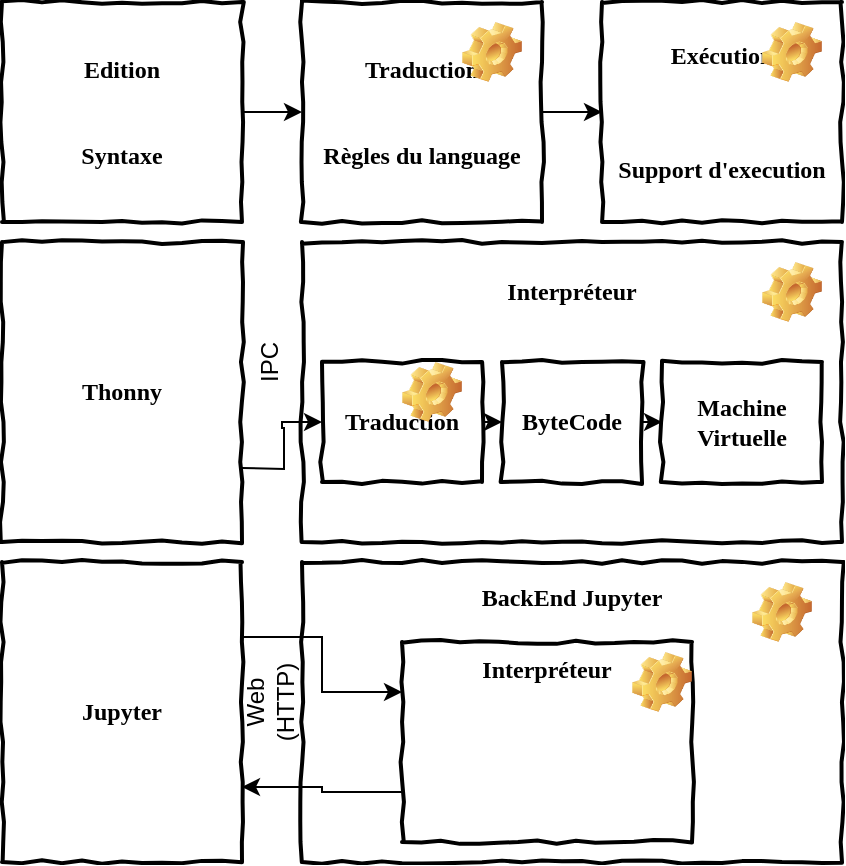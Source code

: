 <mxfile version="10.7.4" type="device"><diagram id="UXtzBCLsXq6ZraBdr0tg" name="Page-1"><mxGraphModel dx="918" dy="642" grid="1" gridSize="10" guides="1" tooltips="1" connect="1" arrows="1" fold="1" page="1" pageScale="1" pageWidth="826" pageHeight="1169" math="0" shadow="0"><root><mxCell id="0"/><mxCell id="1" parent="0"/><mxCell id="FccrfQptQl8qDRl1SpVp-28" value="&lt;div&gt;BackEnd Jupyter&lt;/div&gt;&lt;div&gt;&lt;br&gt;&lt;/div&gt;&lt;div&gt;&lt;br&gt;&lt;/div&gt;&lt;div&gt;&lt;br&gt;&lt;/div&gt;&lt;div&gt;&lt;br&gt;&lt;/div&gt;&lt;div&gt;&lt;br&gt;&lt;/div&gt;&lt;div&gt;&lt;br&gt;&lt;/div&gt;&lt;div&gt;&lt;br&gt;&lt;/div&gt;&lt;div&gt;&lt;br&gt;&lt;/div&gt;" style="html=1;whiteSpace=wrap;comic=1;strokeWidth=2;fontFamily=Comic Sans MS;fontStyle=1;" vertex="1" parent="1"><mxGeometry x="170" y="300" width="270" height="150" as="geometry"/></mxCell><mxCell id="FccrfQptQl8qDRl1SpVp-17" value="&lt;div&gt;Interpréteur&lt;/div&gt;&lt;div&gt;&lt;br&gt;&lt;/div&gt;&lt;div&gt;&lt;br&gt;&lt;/div&gt;&lt;div&gt;&lt;br&gt;&lt;/div&gt;&lt;div&gt;&lt;br&gt;&lt;/div&gt;&lt;div&gt;&lt;br&gt;&lt;/div&gt;&lt;div&gt;&lt;br&gt;&lt;/div&gt;&lt;div&gt;&lt;br&gt;&lt;/div&gt;" style="html=1;whiteSpace=wrap;comic=1;strokeWidth=2;fontFamily=Comic Sans MS;fontStyle=1;" vertex="1" parent="1"><mxGeometry x="170" y="140" width="270" height="150" as="geometry"/></mxCell><mxCell id="FccrfQptQl8qDRl1SpVp-10" style="edgeStyle=orthogonalEdgeStyle;rounded=0;orthogonalLoop=1;jettySize=auto;html=1;exitX=1;exitY=0.5;exitDx=0;exitDy=0;" edge="1" parent="1" source="FccrfQptQl8qDRl1SpVp-2" target="FccrfQptQl8qDRl1SpVp-3"><mxGeometry relative="1" as="geometry"/></mxCell><mxCell id="FccrfQptQl8qDRl1SpVp-2" value="&lt;div&gt;Edition&lt;/div&gt;&lt;div&gt;&lt;br&gt;&lt;/div&gt;&lt;div&gt;&lt;br&gt;&lt;/div&gt;&lt;div&gt;Syntaxe&lt;br&gt;&lt;/div&gt;" style="html=1;whiteSpace=wrap;comic=1;strokeWidth=2;fontFamily=Comic Sans MS;fontStyle=1;" vertex="1" parent="1"><mxGeometry x="20" y="20" width="120" height="110" as="geometry"/></mxCell><mxCell id="FccrfQptQl8qDRl1SpVp-11" style="edgeStyle=orthogonalEdgeStyle;rounded=0;orthogonalLoop=1;jettySize=auto;html=1;exitX=1;exitY=0.5;exitDx=0;exitDy=0;entryX=0;entryY=0.5;entryDx=0;entryDy=0;" edge="1" parent="1" source="FccrfQptQl8qDRl1SpVp-3" target="FccrfQptQl8qDRl1SpVp-5"><mxGeometry relative="1" as="geometry"/></mxCell><mxCell id="FccrfQptQl8qDRl1SpVp-3" value="&lt;div&gt;Traduction&lt;/div&gt;&lt;div&gt;&lt;br&gt;&lt;/div&gt;&lt;div&gt;&lt;br&gt;&lt;/div&gt;&lt;div&gt;Règles du language&lt;br&gt;&lt;/div&gt;" style="html=1;whiteSpace=wrap;comic=1;strokeWidth=2;fontFamily=Comic Sans MS;fontStyle=1;" vertex="1" parent="1"><mxGeometry x="170" y="20" width="120" height="110" as="geometry"/></mxCell><mxCell id="FccrfQptQl8qDRl1SpVp-4" value="" style="shape=image;html=1;verticalLabelPosition=bottom;labelBackgroundColor=#ffffff;verticalAlign=top;imageAspect=0;image=img/clipart/Gear_128x128.png" vertex="1" parent="1"><mxGeometry x="250" y="30" width="30" height="30" as="geometry"/></mxCell><mxCell id="FccrfQptQl8qDRl1SpVp-5" value="&lt;div&gt;Exécution&lt;/div&gt;&lt;div&gt;&lt;br&gt;&lt;/div&gt;&lt;div&gt;&lt;br&gt;&lt;/div&gt;&lt;div&gt;&lt;br&gt;&lt;/div&gt;&lt;div&gt;Support d'execution&lt;/div&gt;" style="html=1;whiteSpace=wrap;comic=1;strokeWidth=2;fontFamily=Comic Sans MS;fontStyle=1;" vertex="1" parent="1"><mxGeometry x="320" y="20" width="120" height="110" as="geometry"/></mxCell><mxCell id="FccrfQptQl8qDRl1SpVp-6" value="" style="shape=image;html=1;verticalLabelPosition=bottom;labelBackgroundColor=#ffffff;verticalAlign=top;imageAspect=0;image=img/clipart/Gear_128x128.png" vertex="1" parent="1"><mxGeometry x="400" y="30" width="30" height="30" as="geometry"/></mxCell><mxCell id="FccrfQptQl8qDRl1SpVp-20" style="edgeStyle=orthogonalEdgeStyle;rounded=0;orthogonalLoop=1;jettySize=auto;html=1;exitX=1;exitY=0.75;exitDx=0;exitDy=0;entryX=0;entryY=0.5;entryDx=0;entryDy=0;" edge="1" parent="1" target="FccrfQptQl8qDRl1SpVp-15"><mxGeometry relative="1" as="geometry"><mxPoint x="140" y="253" as="sourcePoint"/></mxGeometry></mxCell><mxCell id="FccrfQptQl8qDRl1SpVp-18" value="" style="shape=image;html=1;verticalLabelPosition=bottom;labelBackgroundColor=#ffffff;verticalAlign=top;imageAspect=0;image=img/clipart/Gear_128x128.png" vertex="1" parent="1"><mxGeometry x="400" y="150" width="30" height="30" as="geometry"/></mxCell><mxCell id="FccrfQptQl8qDRl1SpVp-19" value="" style="group" vertex="1" connectable="0" parent="1"><mxGeometry x="180" y="200" width="110" height="60" as="geometry"/></mxCell><mxCell id="FccrfQptQl8qDRl1SpVp-15" value="&lt;div&gt;Traduction&lt;/div&gt;" style="html=1;whiteSpace=wrap;comic=1;strokeWidth=2;fontFamily=Comic Sans MS;fontStyle=1;" vertex="1" parent="FccrfQptQl8qDRl1SpVp-19"><mxGeometry width="80" height="60" as="geometry"/></mxCell><mxCell id="FccrfQptQl8qDRl1SpVp-16" value="" style="shape=image;html=1;verticalLabelPosition=bottom;labelBackgroundColor=#ffffff;verticalAlign=top;imageAspect=0;image=img/clipart/Gear_128x128.png" vertex="1" parent="FccrfQptQl8qDRl1SpVp-19"><mxGeometry x="40" width="30" height="30" as="geometry"/></mxCell><mxCell id="FccrfQptQl8qDRl1SpVp-24" style="edgeStyle=orthogonalEdgeStyle;rounded=0;orthogonalLoop=1;jettySize=auto;html=1;exitX=1;exitY=0.5;exitDx=0;exitDy=0;entryX=0;entryY=0.5;entryDx=0;entryDy=0;" edge="1" parent="1" source="FccrfQptQl8qDRl1SpVp-21" target="FccrfQptQl8qDRl1SpVp-23"><mxGeometry relative="1" as="geometry"/></mxCell><mxCell id="FccrfQptQl8qDRl1SpVp-21" value="ByteCode" style="html=1;whiteSpace=wrap;comic=1;strokeWidth=2;fontFamily=Comic Sans MS;fontStyle=1;" vertex="1" parent="1"><mxGeometry x="270" y="200" width="70" height="60" as="geometry"/></mxCell><mxCell id="FccrfQptQl8qDRl1SpVp-22" style="edgeStyle=orthogonalEdgeStyle;rounded=0;orthogonalLoop=1;jettySize=auto;html=1;exitX=1;exitY=0.5;exitDx=0;exitDy=0;entryX=0;entryY=0.5;entryDx=0;entryDy=0;" edge="1" parent="1" source="FccrfQptQl8qDRl1SpVp-15" target="FccrfQptQl8qDRl1SpVp-21"><mxGeometry relative="1" as="geometry"/></mxCell><mxCell id="FccrfQptQl8qDRl1SpVp-23" value="&lt;div&gt;Machine&lt;/div&gt;&lt;div&gt;Virtuelle&lt;br&gt;&lt;/div&gt;" style="html=1;whiteSpace=wrap;comic=1;strokeWidth=2;fontFamily=Comic Sans MS;fontStyle=1;" vertex="1" parent="1"><mxGeometry x="350" y="200" width="80" height="60" as="geometry"/></mxCell><mxCell id="FccrfQptQl8qDRl1SpVp-26" value="Thonny" style="html=1;whiteSpace=wrap;comic=1;strokeWidth=2;fontFamily=Comic Sans MS;fontStyle=1;" vertex="1" parent="1"><mxGeometry x="20" y="140" width="120" height="150" as="geometry"/></mxCell><mxCell id="FccrfQptQl8qDRl1SpVp-32" style="edgeStyle=orthogonalEdgeStyle;rounded=0;orthogonalLoop=1;jettySize=auto;html=1;exitX=1;exitY=0.25;exitDx=0;exitDy=0;entryX=0;entryY=0.25;entryDx=0;entryDy=0;" edge="1" parent="1" source="FccrfQptQl8qDRl1SpVp-27" target="FccrfQptQl8qDRl1SpVp-29"><mxGeometry relative="1" as="geometry"/></mxCell><mxCell id="FccrfQptQl8qDRl1SpVp-27" value="Jupyter" style="html=1;whiteSpace=wrap;comic=1;strokeWidth=2;fontFamily=Comic Sans MS;fontStyle=1;" vertex="1" parent="1"><mxGeometry x="20" y="300" width="120" height="150" as="geometry"/></mxCell><mxCell id="FccrfQptQl8qDRl1SpVp-33" style="edgeStyle=orthogonalEdgeStyle;rounded=0;orthogonalLoop=1;jettySize=auto;html=1;exitX=0;exitY=0.75;exitDx=0;exitDy=0;entryX=1;entryY=0.75;entryDx=0;entryDy=0;" edge="1" parent="1" source="FccrfQptQl8qDRl1SpVp-29" target="FccrfQptQl8qDRl1SpVp-27"><mxGeometry relative="1" as="geometry"/></mxCell><mxCell id="FccrfQptQl8qDRl1SpVp-29" value="&lt;div&gt;Interpréteur&lt;/div&gt;&lt;div&gt;&lt;br&gt;&lt;/div&gt;&lt;div&gt;&lt;br&gt;&lt;/div&gt;&lt;div&gt;&lt;br&gt;&lt;/div&gt;&lt;div&gt;&lt;br&gt;&lt;/div&gt;&lt;div&gt;&lt;br&gt;&lt;/div&gt;" style="html=1;whiteSpace=wrap;comic=1;strokeWidth=2;fontFamily=Comic Sans MS;fontStyle=1;" vertex="1" parent="1"><mxGeometry x="220" y="340" width="145" height="100" as="geometry"/></mxCell><mxCell id="FccrfQptQl8qDRl1SpVp-30" value="" style="shape=image;html=1;verticalLabelPosition=bottom;labelBackgroundColor=#ffffff;verticalAlign=top;imageAspect=0;image=img/clipart/Gear_128x128.png" vertex="1" parent="1"><mxGeometry x="395" y="310" width="30" height="30" as="geometry"/></mxCell><mxCell id="FccrfQptQl8qDRl1SpVp-31" value="" style="shape=image;html=1;verticalLabelPosition=bottom;labelBackgroundColor=#ffffff;verticalAlign=top;imageAspect=0;image=img/clipart/Gear_128x128.png" vertex="1" parent="1"><mxGeometry x="335" y="345" width="30" height="30" as="geometry"/></mxCell><mxCell id="FccrfQptQl8qDRl1SpVp-34" value="Web (HTTP)" style="text;html=1;strokeColor=none;fillColor=none;align=center;verticalAlign=middle;whiteSpace=wrap;rounded=0;rotation=-90;" vertex="1" parent="1"><mxGeometry x="134" y="360" width="40" height="20" as="geometry"/></mxCell><mxCell id="FccrfQptQl8qDRl1SpVp-35" value="IPC" style="text;html=1;strokeColor=none;fillColor=none;align=center;verticalAlign=middle;whiteSpace=wrap;rounded=0;rotation=-90;" vertex="1" parent="1"><mxGeometry x="134" y="190" width="40" height="20" as="geometry"/></mxCell></root></mxGraphModel></diagram></mxfile>